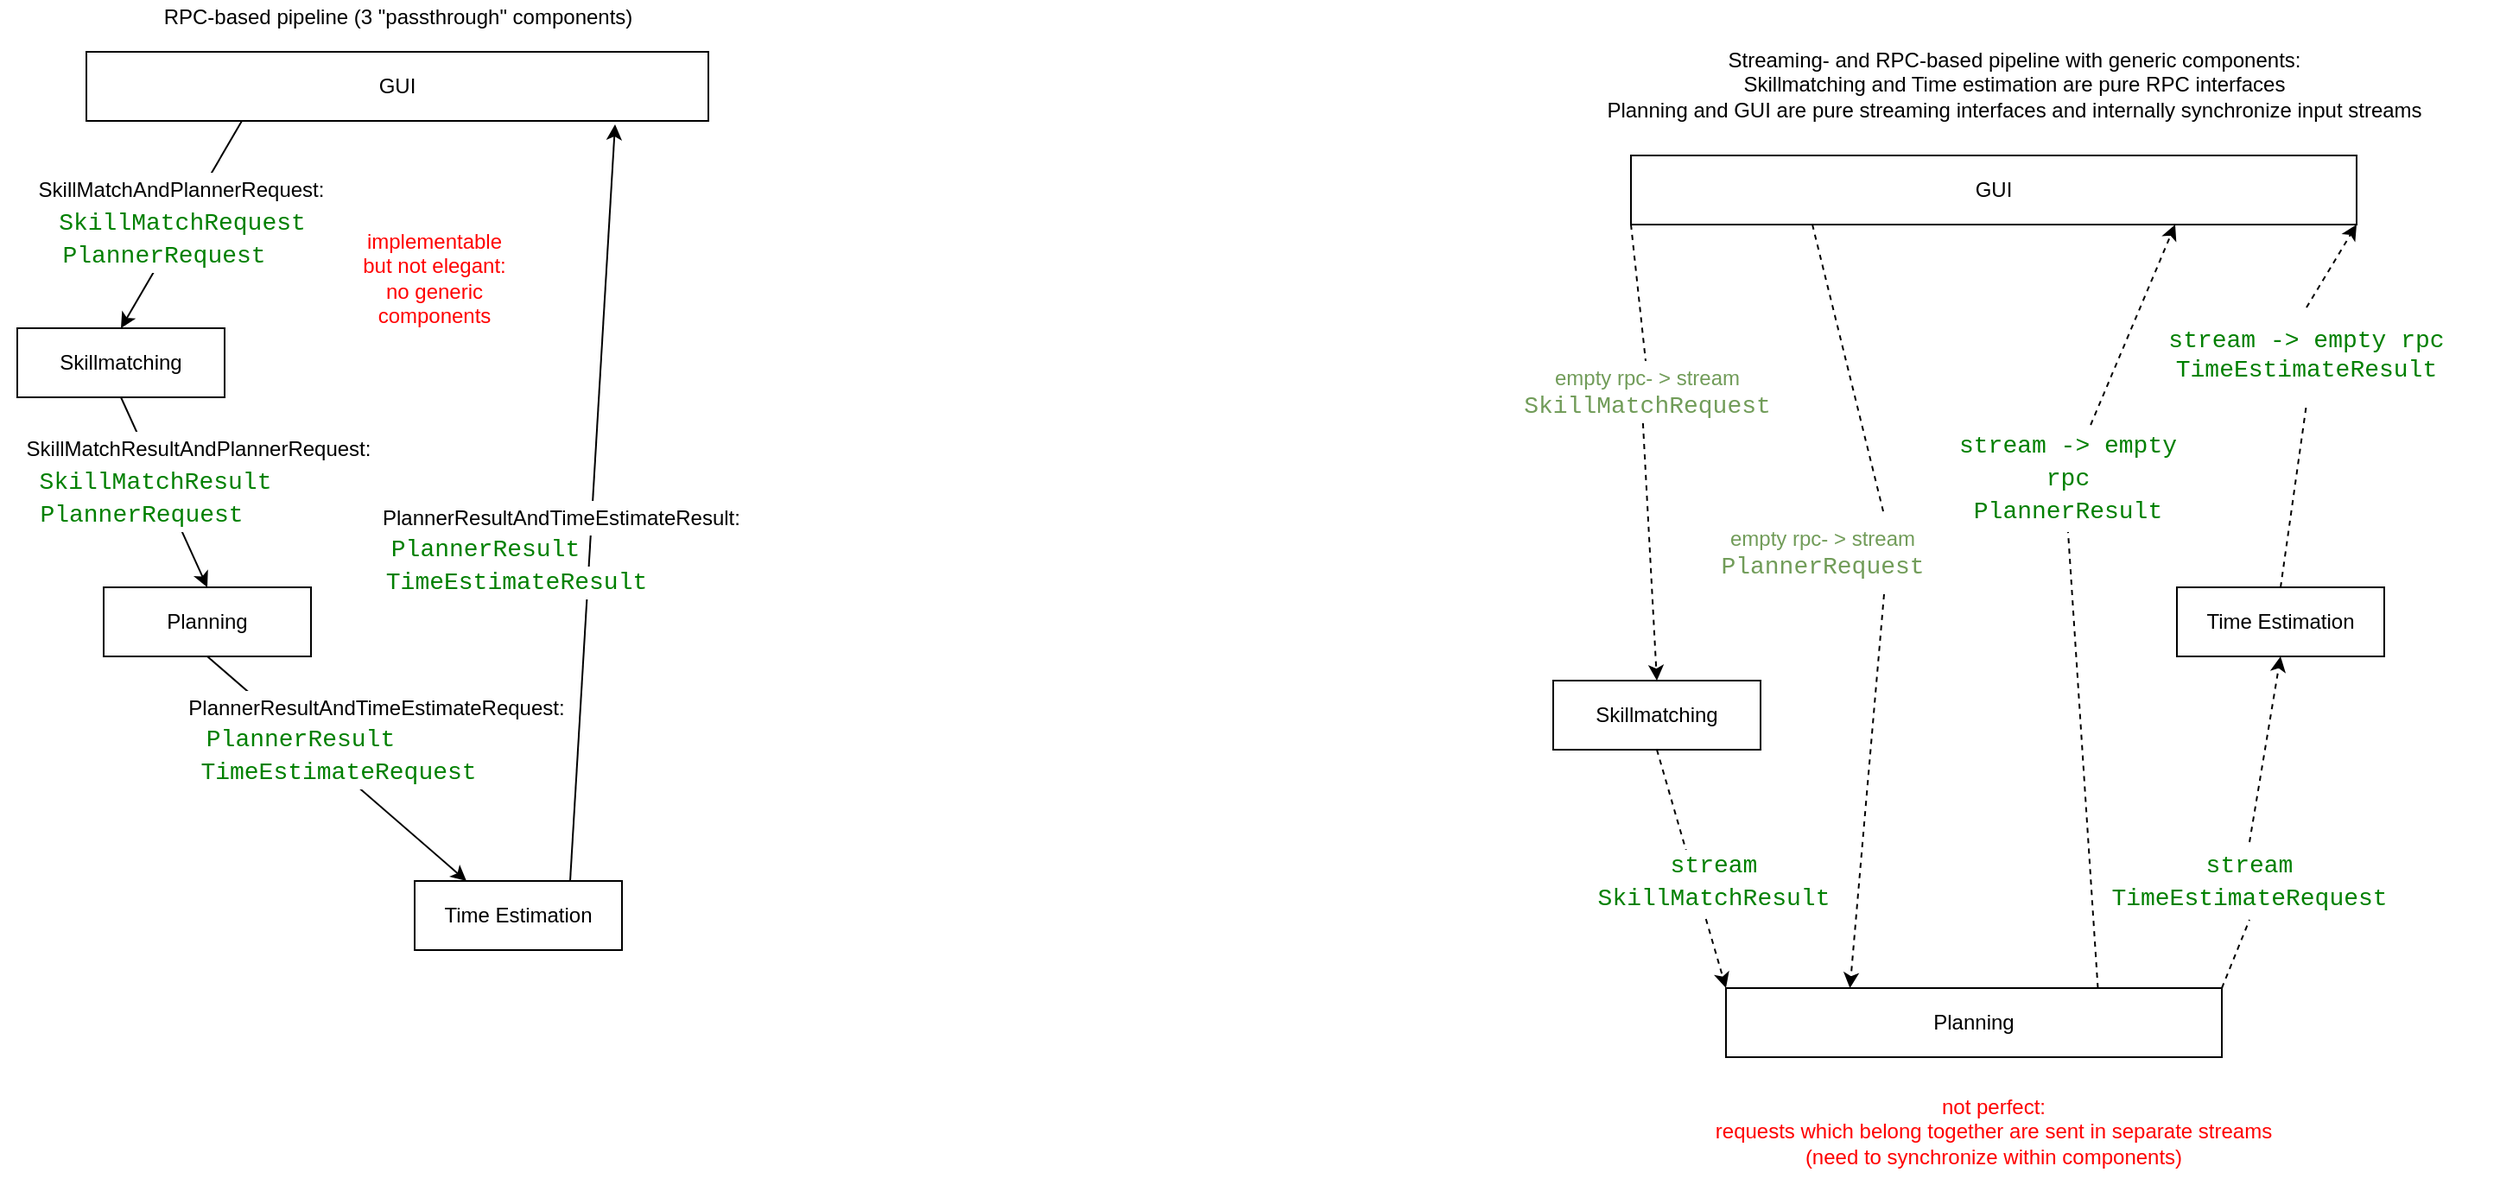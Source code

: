 <mxfile version="14.6.11" type="google"><diagram id="yIfEWNUAMamRrYh8SjX5" name="Page-1"><mxGraphModel dx="70" dy="878" grid="0" gridSize="10" guides="1" tooltips="1" connect="1" arrows="1" fold="1" page="1" pageScale="1" pageWidth="850" pageHeight="1100" math="0" shadow="0"><root><mxCell id="0"/><mxCell id="1" parent="0"/><mxCell id="asQYcbHc_EHdbewZIlph-24" value="GUI" style="rounded=0;whiteSpace=wrap;html=1;" parent="1" vertex="1"><mxGeometry x="920" y="40" width="360" height="40" as="geometry"/></mxCell><mxCell id="asQYcbHc_EHdbewZIlph-25" value="Skillmatching" style="rounded=0;whiteSpace=wrap;html=1;" parent="1" vertex="1"><mxGeometry x="880" y="200" width="120" height="40" as="geometry"/></mxCell><mxCell id="asQYcbHc_EHdbewZIlph-26" value="Planning" style="rounded=0;whiteSpace=wrap;html=1;" parent="1" vertex="1"><mxGeometry x="930" y="350" width="120" height="40" as="geometry"/></mxCell><mxCell id="asQYcbHc_EHdbewZIlph-27" value="Time Estimation" style="rounded=0;whiteSpace=wrap;html=1;" parent="1" vertex="1"><mxGeometry x="1110" y="520" width="120" height="40" as="geometry"/></mxCell><mxCell id="asQYcbHc_EHdbewZIlph-29" value="" style="endArrow=classic;html=1;exitX=0.25;exitY=1;exitDx=0;exitDy=0;entryX=0.5;entryY=0;entryDx=0;entryDy=0;" parent="1" source="asQYcbHc_EHdbewZIlph-24" target="asQYcbHc_EHdbewZIlph-25" edge="1"><mxGeometry width="50" height="50" relative="1" as="geometry"><mxPoint x="1200" y="420" as="sourcePoint"/><mxPoint x="1250" y="370" as="targetPoint"/></mxGeometry></mxCell><mxCell id="asQYcbHc_EHdbewZIlph-31" value="" style="endArrow=classic;html=1;exitX=0.5;exitY=1;exitDx=0;exitDy=0;entryX=0.25;entryY=0;entryDx=0;entryDy=0;" parent="1" source="asQYcbHc_EHdbewZIlph-26" target="asQYcbHc_EHdbewZIlph-27" edge="1"><mxGeometry width="50" height="50" relative="1" as="geometry"><mxPoint x="1090" y="440" as="sourcePoint"/><mxPoint x="1250" y="370" as="targetPoint"/></mxGeometry></mxCell><mxCell id="asQYcbHc_EHdbewZIlph-32" value="" style="endArrow=classic;html=1;exitX=0.75;exitY=0;exitDx=0;exitDy=0;entryX=0.85;entryY=1.05;entryDx=0;entryDy=0;entryPerimeter=0;" parent="1" source="asQYcbHc_EHdbewZIlph-27" target="asQYcbHc_EHdbewZIlph-24" edge="1"><mxGeometry width="50" height="50" relative="1" as="geometry"><mxPoint x="1200" y="420" as="sourcePoint"/><mxPoint x="1250" y="370" as="targetPoint"/></mxGeometry></mxCell><mxCell id="asQYcbHc_EHdbewZIlph-35" value="" style="endArrow=classic;html=1;exitX=0.5;exitY=1;exitDx=0;exitDy=0;entryX=0.5;entryY=0;entryDx=0;entryDy=0;" parent="1" source="asQYcbHc_EHdbewZIlph-25" target="asQYcbHc_EHdbewZIlph-26" edge="1"><mxGeometry width="50" height="50" relative="1" as="geometry"><mxPoint x="980" y="180" as="sourcePoint"/><mxPoint x="1030" y="220" as="targetPoint"/></mxGeometry></mxCell><mxCell id="asQYcbHc_EHdbewZIlph-58" value="" style="group" parent="1" vertex="1" connectable="0"><mxGeometry x="973" y="410" width="230" height="57" as="geometry"/></mxCell><mxCell id="asQYcbHc_EHdbewZIlph-50" value="PlannerResultAndTimeEstimateRequest:" style="text;html=1;strokeColor=none;align=center;verticalAlign=middle;whiteSpace=wrap;rounded=0;fillColor=#ffffff;" parent="asQYcbHc_EHdbewZIlph-58" vertex="1"><mxGeometry width="230" height="20" as="geometry"/></mxCell><mxCell id="asQYcbHc_EHdbewZIlph-53" value="&lt;div style=&quot;background-color: rgb(255 , 255 , 255) ; font-family: &amp;#34;consolas&amp;#34; , &amp;#34;courier new&amp;#34; , monospace ; font-size: 14px ; line-height: 19px&quot;&gt;&lt;span style=&quot;color: #008000&quot;&gt;PlannerResult&lt;/span&gt;&lt;/div&gt;" style="text;html=1;strokeColor=none;fillColor=none;align=center;verticalAlign=middle;whiteSpace=wrap;rounded=0;" parent="asQYcbHc_EHdbewZIlph-58" vertex="1"><mxGeometry x="36" y="18" width="70" height="20" as="geometry"/></mxCell><mxCell id="asQYcbHc_EHdbewZIlph-56" value="&lt;div style=&quot;background-color: rgb(255 , 255 , 255) ; font-family: &amp;#34;consolas&amp;#34; , &amp;#34;courier new&amp;#34; , monospace ; font-size: 14px ; line-height: 19px&quot;&gt;&lt;span style=&quot;color: #008000&quot;&gt;TimeEstimateRequest&lt;/span&gt;&lt;/div&gt;" style="text;html=1;strokeColor=none;fillColor=none;align=center;verticalAlign=middle;whiteSpace=wrap;rounded=0;" parent="asQYcbHc_EHdbewZIlph-58" vertex="1"><mxGeometry x="13" y="37" width="160" height="20" as="geometry"/></mxCell><mxCell id="asQYcbHc_EHdbewZIlph-61" value="" style="group" parent="1" vertex="1" connectable="0"><mxGeometry x="870" y="260" width="230" height="58" as="geometry"/></mxCell><mxCell id="asQYcbHc_EHdbewZIlph-36" value="&lt;div style=&quot;background-color: rgb(255 , 255 , 255) ; font-family: &amp;#34;consolas&amp;#34; , &amp;#34;courier new&amp;#34; , monospace ; font-size: 14px ; line-height: 19px&quot;&gt;&lt;span style=&quot;color: #008000&quot;&gt;SkillMatchResult&lt;/span&gt;&lt;/div&gt;" style="text;html=1;align=center;verticalAlign=middle;whiteSpace=wrap;rounded=0;fillColor=#ffffff;" parent="asQYcbHc_EHdbewZIlph-61" vertex="1"><mxGeometry x="25" y="19" width="130" height="20" as="geometry"/></mxCell><mxCell id="asQYcbHc_EHdbewZIlph-46" value="SkillMatchResultAndPlannerRequest:" style="text;html=1;strokeColor=none;align=center;verticalAlign=middle;whiteSpace=wrap;rounded=0;fillColor=#ffffff;" parent="asQYcbHc_EHdbewZIlph-61" vertex="1"><mxGeometry width="230" height="20" as="geometry"/></mxCell><mxCell id="asQYcbHc_EHdbewZIlph-47" value="&lt;div style=&quot;background-color: rgb(255 , 255 , 255) ; font-family: &amp;#34;consolas&amp;#34; , &amp;#34;courier new&amp;#34; , monospace ; font-size: 14px ; line-height: 19px&quot;&gt;&lt;span style=&quot;color: #008000&quot;&gt;PlannerRequest&lt;/span&gt;&lt;/div&gt;" style="text;html=1;strokeColor=none;fillColor=none;align=center;verticalAlign=middle;whiteSpace=wrap;rounded=0;" parent="asQYcbHc_EHdbewZIlph-61" vertex="1"><mxGeometry x="57" y="38" width="50" height="20" as="geometry"/></mxCell><mxCell id="asQYcbHc_EHdbewZIlph-62" value="" style="group" parent="1" vertex="1" connectable="0"><mxGeometry x="880" y="110" width="190" height="58" as="geometry"/></mxCell><mxCell id="asQYcbHc_EHdbewZIlph-33" value="&lt;div style=&quot;background-color: rgb(255 , 255 , 255) ; font-family: &amp;#34;consolas&amp;#34; , &amp;#34;courier new&amp;#34; , monospace ; font-size: 14px ; line-height: 19px&quot;&gt;&lt;span style=&quot;color: #008000&quot;&gt;SkillMatchRequest&lt;/span&gt;&lt;/div&gt;" style="text;html=1;align=center;verticalAlign=middle;resizable=0;points=[];autosize=1;" parent="asQYcbHc_EHdbewZIlph-62" vertex="1"><mxGeometry x="20" y="19" width="150" height="20" as="geometry"/></mxCell><mxCell id="asQYcbHc_EHdbewZIlph-34" value="&lt;div style=&quot;background-color: rgb(255 , 255 , 255) ; font-family: &amp;#34;consolas&amp;#34; , &amp;#34;courier new&amp;#34; , monospace ; font-size: 14px ; line-height: 19px&quot;&gt;&lt;span style=&quot;color: #008000&quot;&gt;PlannerRequest&lt;/span&gt;&lt;/div&gt;" style="text;html=1;strokeColor=none;fillColor=none;align=center;verticalAlign=middle;whiteSpace=wrap;rounded=0;" parent="asQYcbHc_EHdbewZIlph-62" vertex="1"><mxGeometry x="60" y="38" width="50" height="20" as="geometry"/></mxCell><mxCell id="asQYcbHc_EHdbewZIlph-43" value="SkillMatchAndPlannerRequest:" style="text;html=1;strokeColor=none;align=center;verticalAlign=middle;whiteSpace=wrap;rounded=0;fillColor=#ffffff;" parent="asQYcbHc_EHdbewZIlph-62" vertex="1"><mxGeometry width="190" height="20" as="geometry"/></mxCell><mxCell id="asQYcbHc_EHdbewZIlph-67" value="" style="group" parent="1" vertex="1" connectable="0"><mxGeometry x="1080" y="300" width="230" height="57" as="geometry"/></mxCell><mxCell id="asQYcbHc_EHdbewZIlph-39" value="&#10;&#10;&lt;div style=&quot;color: rgb(0, 0, 0); background-color: rgb(255, 255, 255); font-family: consolas, &amp;quot;courier new&amp;quot;, monospace; font-weight: normal; font-size: 14px; line-height: 19px;&quot;&gt;&lt;div&gt;&lt;span style=&quot;color: #008000&quot;&gt;TimeEstimateResult&lt;/span&gt;&lt;/div&gt;&lt;/div&gt;&#10;&#10;" style="text;html=1;strokeColor=none;fillColor=none;align=center;verticalAlign=middle;whiteSpace=wrap;rounded=0;" parent="asQYcbHc_EHdbewZIlph-67" vertex="1"><mxGeometry x="69" y="37" width="40" height="20" as="geometry"/></mxCell><mxCell id="asQYcbHc_EHdbewZIlph-64" value="PlannerResultAndTimeEstimateResult:" style="text;html=1;strokeColor=none;align=center;verticalAlign=middle;whiteSpace=wrap;rounded=0;fillColor=#ffffff;" parent="asQYcbHc_EHdbewZIlph-67" vertex="1"><mxGeometry width="230" height="20" as="geometry"/></mxCell><mxCell id="asQYcbHc_EHdbewZIlph-65" value="&lt;div style=&quot;background-color: rgb(255 , 255 , 255) ; font-family: &amp;#34;consolas&amp;#34; , &amp;#34;courier new&amp;#34; , monospace ; font-size: 14px ; line-height: 19px&quot;&gt;&lt;span style=&quot;color: #008000&quot;&gt;PlannerResult&lt;/span&gt;&lt;/div&gt;" style="text;html=1;strokeColor=none;fillColor=none;align=center;verticalAlign=middle;whiteSpace=wrap;rounded=0;" parent="asQYcbHc_EHdbewZIlph-67" vertex="1"><mxGeometry x="36" y="18" width="70" height="20" as="geometry"/></mxCell><mxCell id="JEPpv18Smku2_e1yRQg0-43" value="RPC-based pipeline (3 &quot;passthrough&quot; components)" style="text;html=1;strokeColor=none;fillColor=none;align=center;verticalAlign=middle;whiteSpace=wrap;rounded=0;" parent="1" vertex="1"><mxGeometry x="897.5" y="10" width="405" height="20" as="geometry"/></mxCell><mxCell id="JEPpv18Smku2_e1yRQg0-44" value="GUI" style="rounded=0;whiteSpace=wrap;html=1;" parent="1" vertex="1"><mxGeometry x="1814" y="100" width="420" height="40" as="geometry"/></mxCell><mxCell id="JEPpv18Smku2_e1yRQg0-45" value="Skillmatching" style="rounded=0;whiteSpace=wrap;html=1;" parent="1" vertex="1"><mxGeometry x="1769" y="404" width="120" height="40" as="geometry"/></mxCell><mxCell id="JEPpv18Smku2_e1yRQg0-46" value="Planning" style="rounded=0;whiteSpace=wrap;html=1;" parent="1" vertex="1"><mxGeometry x="1869" y="582" width="287" height="40" as="geometry"/></mxCell><mxCell id="JEPpv18Smku2_e1yRQg0-47" value="Time Estimation" style="rounded=0;whiteSpace=wrap;html=1;" parent="1" vertex="1"><mxGeometry x="2130" y="350" width="120" height="40" as="geometry"/></mxCell><mxCell id="JEPpv18Smku2_e1yRQg0-48" value="" style="endArrow=classic;html=1;exitX=0.75;exitY=1;exitDx=0;exitDy=0;startArrow=none;entryX=0.25;entryY=0;entryDx=0;entryDy=0;dashed=1;" parent="1" source="JEPpv18Smku2_e1yRQg0-84" target="JEPpv18Smku2_e1yRQg0-46" edge="1"><mxGeometry width="50" height="50" relative="1" as="geometry"><mxPoint x="2097" y="420" as="sourcePoint"/><mxPoint x="1957.625" y="560" as="targetPoint"/></mxGeometry></mxCell><mxCell id="JEPpv18Smku2_e1yRQg0-52" value="" style="endArrow=classic;html=1;exitX=0.5;exitY=0;exitDx=0;exitDy=0;startArrow=none;entryX=1;entryY=1;entryDx=0;entryDy=0;dashed=1;" parent="1" source="JEPpv18Smku2_e1yRQg0-63" target="JEPpv18Smku2_e1yRQg0-44" edge="1"><mxGeometry width="50" height="50" relative="1" as="geometry"><mxPoint x="2097" y="420" as="sourcePoint"/><mxPoint x="2145.125" y="270" as="targetPoint"/></mxGeometry></mxCell><mxCell id="JEPpv18Smku2_e1yRQg0-54" value="" style="endArrow=classic;html=1;exitX=0.5;exitY=1;exitDx=0;exitDy=0;entryX=0;entryY=0;entryDx=0;entryDy=0;dashed=1;" parent="1" source="JEPpv18Smku2_e1yRQg0-45" target="JEPpv18Smku2_e1yRQg0-46" edge="1"><mxGeometry width="50" height="50" relative="1" as="geometry"><mxPoint x="1874.5" y="440" as="sourcePoint"/><mxPoint x="1918.875" y="560" as="targetPoint"/></mxGeometry></mxCell><mxCell id="JEPpv18Smku2_e1yRQg0-55" value="&lt;div style=&quot;background-color: rgb(255 , 255 , 255) ; font-family: &amp;#34;consolas&amp;#34; , &amp;#34;courier new&amp;#34; , monospace ; font-size: 14px ; line-height: 19px&quot;&gt;&lt;span style=&quot;color: #008000&quot;&gt;stream&lt;/span&gt;&lt;/div&gt;&lt;div style=&quot;background-color: rgb(255 , 255 , 255) ; font-family: &amp;#34;consolas&amp;#34; , &amp;#34;courier new&amp;#34; , monospace ; font-size: 14px ; line-height: 19px&quot;&gt;&lt;span style=&quot;color: #008000&quot;&gt;SkillMatchResult&lt;/span&gt;&lt;/div&gt;" style="text;html=1;align=center;verticalAlign=middle;whiteSpace=wrap;rounded=0;fillColor=#ffffff;" parent="1" vertex="1"><mxGeometry x="1797" y="510" width="130" height="20" as="geometry"/></mxCell><mxCell id="JEPpv18Smku2_e1yRQg0-58" value="" style="endArrow=classic;html=1;exitX=0.489;exitY=0.973;exitDx=0;exitDy=0;dashed=1;entryX=0.5;entryY=0;entryDx=0;entryDy=0;startArrow=none;exitPerimeter=0;" parent="1" source="JEPpv18Smku2_e1yRQg0-60" target="JEPpv18Smku2_e1yRQg0-45" edge="1"><mxGeometry width="50" height="50" relative="1" as="geometry"><mxPoint x="1767" y="250" as="sourcePoint"/><mxPoint x="1898.136" y="230" as="targetPoint"/></mxGeometry></mxCell><mxCell id="JEPpv18Smku2_e1yRQg0-80" value="" style="endArrow=classic;html=1;entryX=0.75;entryY=1;entryDx=0;entryDy=0;startArrow=none;dashed=1;" parent="1" source="JEPpv18Smku2_e1yRQg0-82" target="JEPpv18Smku2_e1yRQg0-44" edge="1"><mxGeometry width="50" height="50" relative="1" as="geometry"><mxPoint x="2437" y="420" as="sourcePoint"/><mxPoint x="2106.375" y="270" as="targetPoint"/></mxGeometry></mxCell><mxCell id="JEPpv18Smku2_e1yRQg0-81" value="" style="endArrow=classic;html=1;entryX=0.5;entryY=1;entryDx=0;entryDy=0;exitX=0.5;exitY=0;exitDx=0;exitDy=0;dashed=1;" parent="1" source="JEPpv18Smku2_e1yRQg0-79" target="JEPpv18Smku2_e1yRQg0-47" edge="1"><mxGeometry width="50" height="50" relative="1" as="geometry"><mxPoint x="2152" y="640" as="sourcePoint"/><mxPoint x="2115.75" y="590" as="targetPoint"/></mxGeometry></mxCell><mxCell id="JEPpv18Smku2_e1yRQg0-82" value="&lt;div style=&quot;background-color: rgb(255 , 255 , 255) ; font-family: &amp;#34;consolas&amp;#34; , &amp;#34;courier new&amp;#34; , monospace ; font-size: 14px ; line-height: 19px&quot;&gt;&lt;span style=&quot;color: #008000&quot;&gt;stream -&amp;gt; empty rpc&lt;/span&gt;&lt;/div&gt;&lt;div style=&quot;background-color: rgb(255 , 255 , 255) ; font-family: &amp;#34;consolas&amp;#34; , &amp;#34;courier new&amp;#34; , monospace ; font-size: 14px ; line-height: 19px&quot;&gt;&lt;span style=&quot;color: rgb(0 , 128 , 0)&quot;&gt;PlannerResult&lt;/span&gt;&lt;/div&gt;" style="text;html=1;strokeColor=none;fillColor=none;align=center;verticalAlign=middle;whiteSpace=wrap;rounded=0;" parent="1" vertex="1"><mxGeometry x="1989" y="256" width="156" height="62" as="geometry"/></mxCell><mxCell id="JEPpv18Smku2_e1yRQg0-83" value="" style="endArrow=none;html=1;exitX=0.75;exitY=0;exitDx=0;exitDy=0;entryX=0.5;entryY=1;entryDx=0;entryDy=0;dashed=1;" parent="1" source="JEPpv18Smku2_e1yRQg0-46" target="JEPpv18Smku2_e1yRQg0-82" edge="1"><mxGeometry width="50" height="50" relative="1" as="geometry"><mxPoint x="2096.375" y="560" as="sourcePoint"/><mxPoint x="2106.375" y="270" as="targetPoint"/></mxGeometry></mxCell><mxCell id="JEPpv18Smku2_e1yRQg0-84" value="&lt;span style=&quot;color: rgb(113 , 156 , 89)&quot;&gt;empty rpc- &amp;gt;&amp;nbsp;&lt;/span&gt;&lt;span style=&quot;font-family: &amp;#34;helvetica&amp;#34; ; color: rgb(113 , 156 , 89)&quot;&gt;stream&lt;/span&gt;&lt;span style=&quot;color: rgb(113 , 156 , 89)&quot;&gt;&lt;br&gt;&lt;/span&gt;&lt;div style=&quot;background-color: rgb(255 , 255 , 255) ; font-family: &amp;#34;consolas&amp;#34; , &amp;#34;courier new&amp;#34; , monospace ; font-size: 14px ; line-height: 19px&quot;&gt;&lt;div style=&quot;line-height: 19px&quot;&gt;&lt;font color=&quot;#719c59&quot;&gt;PlannerRequest&lt;/font&gt;&lt;/div&gt;&lt;/div&gt;" style="text;html=1;strokeColor=none;fillColor=none;align=center;verticalAlign=middle;whiteSpace=wrap;rounded=0;" parent="1" vertex="1"><mxGeometry x="1852.5" y="308" width="144" height="46" as="geometry"/></mxCell><mxCell id="JEPpv18Smku2_e1yRQg0-85" value="" style="endArrow=none;html=1;exitX=0.25;exitY=1;exitDx=0;exitDy=0;entryX=0.75;entryY=0;entryDx=0;entryDy=0;startArrow=none;dashed=1;" parent="1" source="JEPpv18Smku2_e1yRQg0-44" target="JEPpv18Smku2_e1yRQg0-84" edge="1"><mxGeometry width="50" height="50" relative="1" as="geometry"><mxPoint x="1915.125" y="260" as="sourcePoint"/><mxPoint x="1957.625" y="560" as="targetPoint"/></mxGeometry></mxCell><mxCell id="JEPpv18Smku2_e1yRQg0-86" value="" style="endArrow=none;html=1;exitX=1;exitY=0;exitDx=0;exitDy=0;entryX=0.5;entryY=1;entryDx=0;entryDy=0;dashed=1;" parent="1" source="JEPpv18Smku2_e1yRQg0-46" target="JEPpv18Smku2_e1yRQg0-79" edge="1"><mxGeometry width="50" height="50" relative="1" as="geometry"><mxPoint x="2437" y="620" as="sourcePoint"/><mxPoint x="2487" y="570" as="targetPoint"/></mxGeometry></mxCell><mxCell id="JEPpv18Smku2_e1yRQg0-88" value="Streaming- and RPC-based pipeline with generic components:&lt;br&gt;Skillmatching and Time estimation are pure RPC interfaces&lt;br&gt;Planning and GUI are pure streaming interfaces and internally synchronize input streams" style="text;html=1;strokeColor=none;fillColor=none;align=center;verticalAlign=middle;whiteSpace=wrap;rounded=0;" parent="1" vertex="1"><mxGeometry x="1756" y="27" width="560" height="63" as="geometry"/></mxCell><mxCell id="JEPpv18Smku2_e1yRQg0-63" value="&lt;span style=&quot;color: rgb(0 , 128 , 0) ; background-color: rgb(255 , 255 , 255) ; font-family: &amp;#34;consolas&amp;#34; , &amp;#34;courier new&amp;#34; , monospace ; font-size: 14px&quot;&gt;stream -&amp;gt; empty rpc&lt;/span&gt;&lt;br&gt;&lt;div style=&quot;color: rgb(0 , 0 , 0) ; background-color: rgb(255 , 255 , 255) ; font-family: &amp;#34;consolas&amp;#34; , &amp;#34;courier new&amp;#34; , monospace ; font-weight: normal ; font-size: 14px ; line-height: 19px&quot;&gt;&lt;div&gt;&lt;span style=&quot;color: #008000&quot;&gt;TimeEstimateResult&lt;/span&gt;&lt;/div&gt;&lt;/div&gt;" style="text;html=1;strokeColor=none;fillColor=none;align=center;verticalAlign=middle;whiteSpace=wrap;rounded=0;" parent="1" vertex="1"><mxGeometry x="2120" y="188" width="170" height="56" as="geometry"/></mxCell><mxCell id="JEPpv18Smku2_e1yRQg0-90" value="" style="endArrow=none;html=1;exitX=0.5;exitY=0;exitDx=0;exitDy=0;startArrow=none;entryX=0.5;entryY=1;entryDx=0;entryDy=0;dashed=1;" parent="1" source="JEPpv18Smku2_e1yRQg0-47" target="JEPpv18Smku2_e1yRQg0-63" edge="1"><mxGeometry width="50" height="50" relative="1" as="geometry"><mxPoint x="2207" y="380" as="sourcePoint"/><mxPoint x="2132" y="80" as="targetPoint"/></mxGeometry></mxCell><mxCell id="jJPpwUjowT1aQhZ7o3O4-2" value="&lt;font color=&quot;#ff0000&quot;&gt;implementable&lt;br&gt;but not elegant:&lt;br&gt;no generic components&lt;br&gt;&lt;/font&gt;" style="text;html=1;strokeColor=none;fillColor=none;align=center;verticalAlign=middle;whiteSpace=wrap;rounded=0;" parent="1" vertex="1"><mxGeometry x="1059" y="115" width="125" height="111" as="geometry"/></mxCell><mxCell id="JEPpv18Smku2_e1yRQg0-60" value="&lt;span&gt;&lt;font color=&quot;#719c59&quot;&gt;empty rpc- &amp;gt; stream&lt;/font&gt;&lt;/span&gt;&lt;div style=&quot;background-color: rgb(255 , 255 , 255) ; font-family: &amp;#34;consolas&amp;#34; , &amp;#34;courier new&amp;#34; , monospace ; font-size: 14px ; line-height: 19px&quot;&gt;&lt;font color=&quot;#719c59&quot;&gt;SkillMatchRequest&lt;/font&gt;&lt;/div&gt;" style="text;html=1;align=center;verticalAlign=middle;resizable=0;points=[];autosize=1;" parent="1" vertex="1"><mxGeometry x="1752" y="219" width="141" height="37" as="geometry"/></mxCell><mxCell id="jJPpwUjowT1aQhZ7o3O4-3" value="" style="endArrow=none;html=1;dashed=1;entryX=0.5;entryY=0;entryDx=0;entryDy=0;exitX=0;exitY=1;exitDx=0;exitDy=0;" parent="1" source="JEPpv18Smku2_e1yRQg0-44" target="JEPpv18Smku2_e1yRQg0-60" edge="1"><mxGeometry width="50" height="50" relative="1" as="geometry"><mxPoint x="1929" y="80" as="sourcePoint"/><mxPoint x="1852" y="380" as="targetPoint"/></mxGeometry></mxCell><mxCell id="JEPpv18Smku2_e1yRQg0-79" value="&lt;div style=&quot;background-color: rgb(255 , 255 , 255) ; font-family: &amp;#34;consolas&amp;#34; , &amp;#34;courier new&amp;#34; , monospace ; font-size: 14px ; line-height: 19px&quot;&gt;&lt;span style=&quot;color: #008000&quot;&gt;stream TimeEstimateRequest&lt;/span&gt;&lt;/div&gt;" style="text;html=1;strokeColor=none;fillColor=none;align=center;verticalAlign=middle;whiteSpace=wrap;rounded=0;" parent="1" vertex="1"><mxGeometry x="2098" y="497.5" width="148" height="45" as="geometry"/></mxCell><mxCell id="jJPpwUjowT1aQhZ7o3O4-14" value="&lt;font color=&quot;#ff0000&quot;&gt;not perfect:&lt;br&gt;requests which belong together are sent in separate streams&lt;br&gt;(need to synchronize within components)&lt;br&gt;&lt;/font&gt;" style="text;html=1;strokeColor=none;fillColor=none;align=center;verticalAlign=middle;whiteSpace=wrap;rounded=0;" parent="1" vertex="1"><mxGeometry x="1787" y="635" width="474" height="60" as="geometry"/></mxCell></root></mxGraphModel></diagram></mxfile>